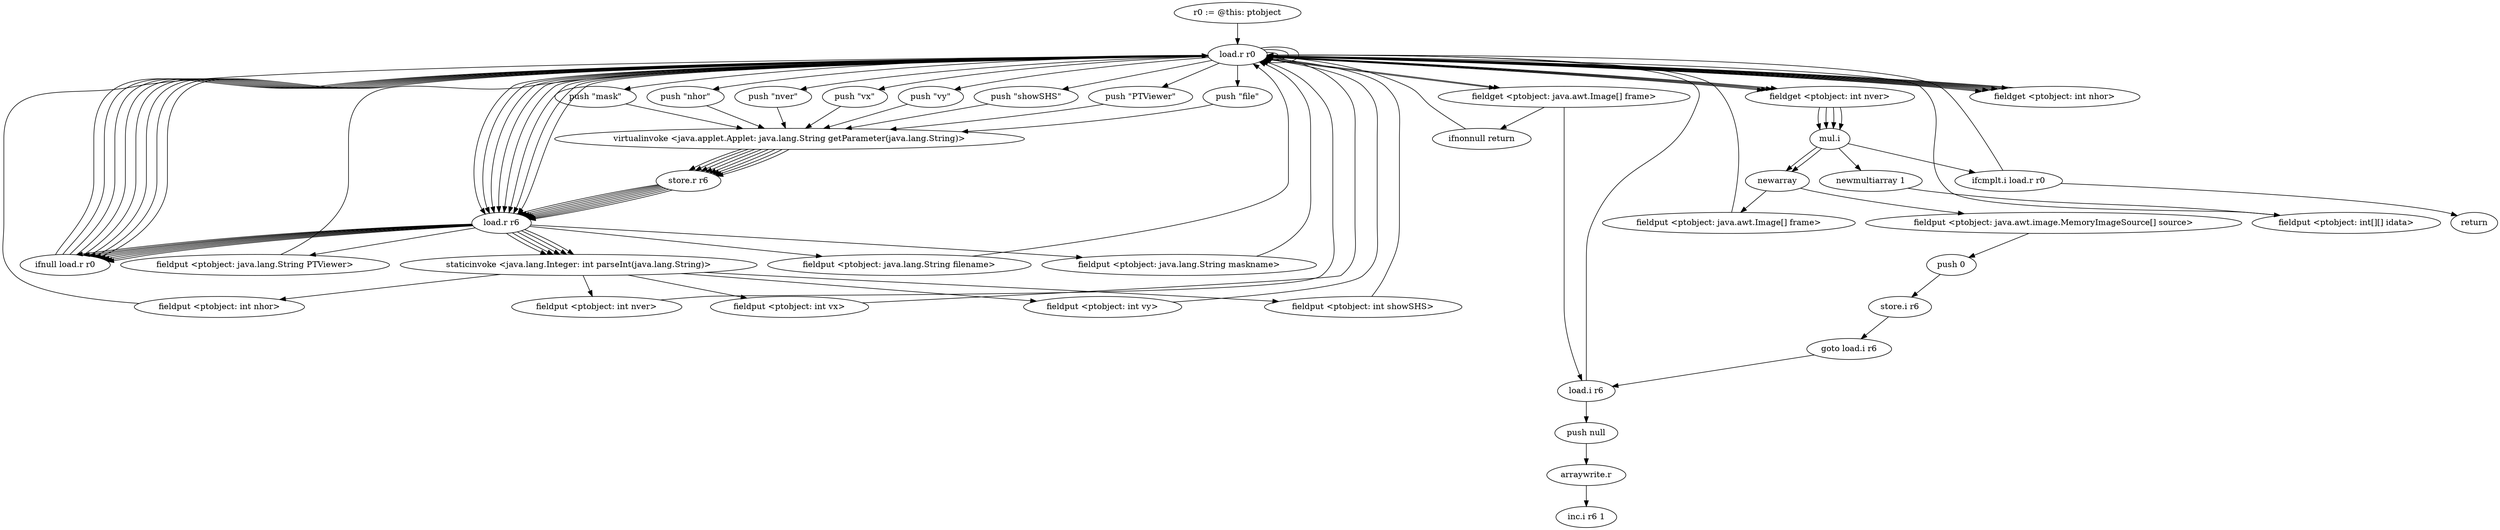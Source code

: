 digraph "" {
    "r0 := @this: ptobject"
    "load.r r0"
    "r0 := @this: ptobject"->"load.r r0";
    "push \"PTViewer\""
    "load.r r0"->"push \"PTViewer\"";
    "virtualinvoke <java.applet.Applet: java.lang.String getParameter(java.lang.String)>"
    "push \"PTViewer\""->"virtualinvoke <java.applet.Applet: java.lang.String getParameter(java.lang.String)>";
    "store.r r6"
    "virtualinvoke <java.applet.Applet: java.lang.String getParameter(java.lang.String)>"->"store.r r6";
    "load.r r6"
    "store.r r6"->"load.r r6";
    "ifnull load.r r0"
    "load.r r6"->"ifnull load.r r0";
    "ifnull load.r r0"->"load.r r0";
    "load.r r0"->"load.r r6";
    "fieldput <ptobject: java.lang.String PTViewer>"
    "load.r r6"->"fieldput <ptobject: java.lang.String PTViewer>";
    "fieldput <ptobject: java.lang.String PTViewer>"->"load.r r0";
    "push \"file\""
    "load.r r0"->"push \"file\"";
    "push \"file\""->"virtualinvoke <java.applet.Applet: java.lang.String getParameter(java.lang.String)>";
    "virtualinvoke <java.applet.Applet: java.lang.String getParameter(java.lang.String)>"->"store.r r6";
    "store.r r6"->"load.r r6";
    "load.r r6"->"ifnull load.r r0";
    "ifnull load.r r0"->"load.r r0";
    "load.r r0"->"load.r r6";
    "fieldput <ptobject: java.lang.String filename>"
    "load.r r6"->"fieldput <ptobject: java.lang.String filename>";
    "fieldput <ptobject: java.lang.String filename>"->"load.r r0";
    "push \"mask\""
    "load.r r0"->"push \"mask\"";
    "push \"mask\""->"virtualinvoke <java.applet.Applet: java.lang.String getParameter(java.lang.String)>";
    "virtualinvoke <java.applet.Applet: java.lang.String getParameter(java.lang.String)>"->"store.r r6";
    "store.r r6"->"load.r r6";
    "load.r r6"->"ifnull load.r r0";
    "ifnull load.r r0"->"load.r r0";
    "load.r r0"->"load.r r6";
    "fieldput <ptobject: java.lang.String maskname>"
    "load.r r6"->"fieldput <ptobject: java.lang.String maskname>";
    "fieldput <ptobject: java.lang.String maskname>"->"load.r r0";
    "push \"nhor\""
    "load.r r0"->"push \"nhor\"";
    "push \"nhor\""->"virtualinvoke <java.applet.Applet: java.lang.String getParameter(java.lang.String)>";
    "virtualinvoke <java.applet.Applet: java.lang.String getParameter(java.lang.String)>"->"store.r r6";
    "store.r r6"->"load.r r6";
    "load.r r6"->"ifnull load.r r0";
    "ifnull load.r r0"->"load.r r0";
    "load.r r0"->"load.r r6";
    "staticinvoke <java.lang.Integer: int parseInt(java.lang.String)>"
    "load.r r6"->"staticinvoke <java.lang.Integer: int parseInt(java.lang.String)>";
    "fieldput <ptobject: int nhor>"
    "staticinvoke <java.lang.Integer: int parseInt(java.lang.String)>"->"fieldput <ptobject: int nhor>";
    "fieldput <ptobject: int nhor>"->"load.r r0";
    "push \"nver\""
    "load.r r0"->"push \"nver\"";
    "push \"nver\""->"virtualinvoke <java.applet.Applet: java.lang.String getParameter(java.lang.String)>";
    "virtualinvoke <java.applet.Applet: java.lang.String getParameter(java.lang.String)>"->"store.r r6";
    "store.r r6"->"load.r r6";
    "load.r r6"->"ifnull load.r r0";
    "ifnull load.r r0"->"load.r r0";
    "load.r r0"->"load.r r6";
    "load.r r6"->"staticinvoke <java.lang.Integer: int parseInt(java.lang.String)>";
    "fieldput <ptobject: int nver>"
    "staticinvoke <java.lang.Integer: int parseInt(java.lang.String)>"->"fieldput <ptobject: int nver>";
    "fieldput <ptobject: int nver>"->"load.r r0";
    "push \"vx\""
    "load.r r0"->"push \"vx\"";
    "push \"vx\""->"virtualinvoke <java.applet.Applet: java.lang.String getParameter(java.lang.String)>";
    "virtualinvoke <java.applet.Applet: java.lang.String getParameter(java.lang.String)>"->"store.r r6";
    "store.r r6"->"load.r r6";
    "load.r r6"->"ifnull load.r r0";
    "ifnull load.r r0"->"load.r r0";
    "load.r r0"->"load.r r6";
    "load.r r6"->"staticinvoke <java.lang.Integer: int parseInt(java.lang.String)>";
    "fieldput <ptobject: int vx>"
    "staticinvoke <java.lang.Integer: int parseInt(java.lang.String)>"->"fieldput <ptobject: int vx>";
    "fieldput <ptobject: int vx>"->"load.r r0";
    "push \"vy\""
    "load.r r0"->"push \"vy\"";
    "push \"vy\""->"virtualinvoke <java.applet.Applet: java.lang.String getParameter(java.lang.String)>";
    "virtualinvoke <java.applet.Applet: java.lang.String getParameter(java.lang.String)>"->"store.r r6";
    "store.r r6"->"load.r r6";
    "load.r r6"->"ifnull load.r r0";
    "ifnull load.r r0"->"load.r r0";
    "load.r r0"->"load.r r6";
    "load.r r6"->"staticinvoke <java.lang.Integer: int parseInt(java.lang.String)>";
    "fieldput <ptobject: int vy>"
    "staticinvoke <java.lang.Integer: int parseInt(java.lang.String)>"->"fieldput <ptobject: int vy>";
    "fieldput <ptobject: int vy>"->"load.r r0";
    "push \"showSHS\""
    "load.r r0"->"push \"showSHS\"";
    "push \"showSHS\""->"virtualinvoke <java.applet.Applet: java.lang.String getParameter(java.lang.String)>";
    "virtualinvoke <java.applet.Applet: java.lang.String getParameter(java.lang.String)>"->"store.r r6";
    "store.r r6"->"load.r r6";
    "load.r r6"->"ifnull load.r r0";
    "ifnull load.r r0"->"load.r r0";
    "load.r r0"->"load.r r6";
    "load.r r6"->"staticinvoke <java.lang.Integer: int parseInt(java.lang.String)>";
    "fieldput <ptobject: int showSHS>"
    "staticinvoke <java.lang.Integer: int parseInt(java.lang.String)>"->"fieldput <ptobject: int showSHS>";
    "fieldput <ptobject: int showSHS>"->"load.r r0";
    "fieldget <ptobject: java.awt.Image[] frame>"
    "load.r r0"->"fieldget <ptobject: java.awt.Image[] frame>";
    "ifnonnull return"
    "fieldget <ptobject: java.awt.Image[] frame>"->"ifnonnull return";
    "ifnonnull return"->"load.r r0";
    "load.r r0"->"load.r r0";
    "fieldget <ptobject: int nhor>"
    "load.r r0"->"fieldget <ptobject: int nhor>";
    "fieldget <ptobject: int nhor>"->"load.r r0";
    "fieldget <ptobject: int nver>"
    "load.r r0"->"fieldget <ptobject: int nver>";
    "mul.i"
    "fieldget <ptobject: int nver>"->"mul.i";
    "newarray"
    "mul.i"->"newarray";
    "fieldput <ptobject: java.awt.Image[] frame>"
    "newarray"->"fieldput <ptobject: java.awt.Image[] frame>";
    "fieldput <ptobject: java.awt.Image[] frame>"->"load.r r0";
    "load.r r0"->"load.r r0";
    "load.r r0"->"fieldget <ptobject: int nhor>";
    "fieldget <ptobject: int nhor>"->"load.r r0";
    "load.r r0"->"fieldget <ptobject: int nver>";
    "fieldget <ptobject: int nver>"->"mul.i";
    "newmultiarray 1"
    "mul.i"->"newmultiarray 1";
    "fieldput <ptobject: int[][] idata>"
    "newmultiarray 1"->"fieldput <ptobject: int[][] idata>";
    "fieldput <ptobject: int[][] idata>"->"load.r r0";
    "load.r r0"->"load.r r0";
    "load.r r0"->"fieldget <ptobject: int nhor>";
    "fieldget <ptobject: int nhor>"->"load.r r0";
    "load.r r0"->"fieldget <ptobject: int nver>";
    "fieldget <ptobject: int nver>"->"mul.i";
    "mul.i"->"newarray";
    "fieldput <ptobject: java.awt.image.MemoryImageSource[] source>"
    "newarray"->"fieldput <ptobject: java.awt.image.MemoryImageSource[] source>";
    "push 0"
    "fieldput <ptobject: java.awt.image.MemoryImageSource[] source>"->"push 0";
    "store.i r6"
    "push 0"->"store.i r6";
    "goto load.i r6"
    "store.i r6"->"goto load.i r6";
    "load.i r6"
    "goto load.i r6"->"load.i r6";
    "load.i r6"->"load.r r0";
    "load.r r0"->"fieldget <ptobject: int nhor>";
    "fieldget <ptobject: int nhor>"->"load.r r0";
    "load.r r0"->"fieldget <ptobject: int nver>";
    "fieldget <ptobject: int nver>"->"mul.i";
    "ifcmplt.i load.r r0"
    "mul.i"->"ifcmplt.i load.r r0";
    "return"
    "ifcmplt.i load.r r0"->"return";
    "ifcmplt.i load.r r0"->"load.r r0";
    "load.r r0"->"fieldget <ptobject: java.awt.Image[] frame>";
    "fieldget <ptobject: java.awt.Image[] frame>"->"load.i r6";
    "push null"
    "load.i r6"->"push null";
    "arraywrite.r"
    "push null"->"arraywrite.r";
    "inc.i r6 1"
    "arraywrite.r"->"inc.i r6 1";
}
